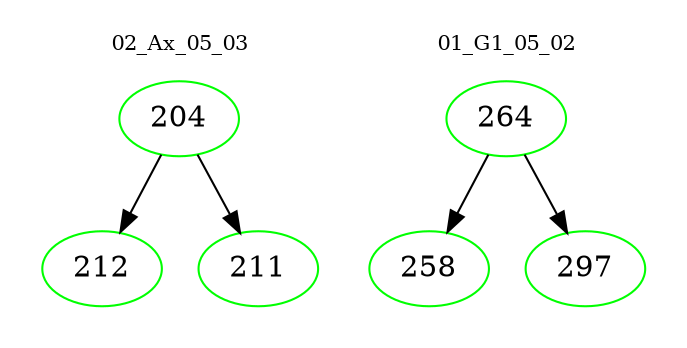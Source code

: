 digraph{
subgraph cluster_0 {
color = white
label = "02_Ax_05_03";
fontsize=10;
T0_204 [label="204", color="green"]
T0_204 -> T0_212 [color="black"]
T0_212 [label="212", color="green"]
T0_204 -> T0_211 [color="black"]
T0_211 [label="211", color="green"]
}
subgraph cluster_1 {
color = white
label = "01_G1_05_02";
fontsize=10;
T1_264 [label="264", color="green"]
T1_264 -> T1_258 [color="black"]
T1_258 [label="258", color="green"]
T1_264 -> T1_297 [color="black"]
T1_297 [label="297", color="green"]
}
}
